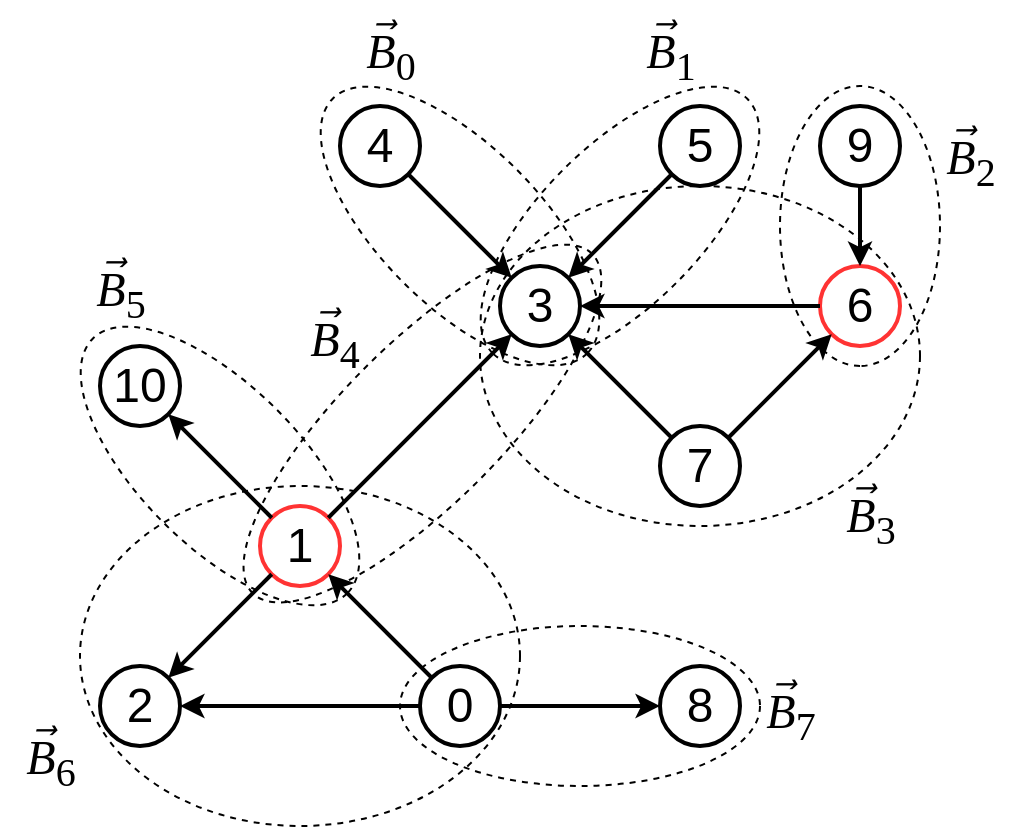 <mxfile version="24.7.16">
  <diagram name="Page-1" id="zdLS6XzUSG3x8lp1yBCd">
    <mxGraphModel dx="989" dy="580" grid="1" gridSize="10" guides="1" tooltips="1" connect="1" arrows="1" fold="1" page="1" pageScale="1" pageWidth="827" pageHeight="1169" background="none" math="0" shadow="0">
      <root>
        <mxCell id="0" />
        <mxCell id="1" parent="0" />
        <mxCell id="_PjYLiZ7u1xAUvMMXe8_-29" value="" style="ellipse;whiteSpace=wrap;html=1;fillColor=none;dashed=1;rotation=90;" parent="1" vertex="1">
          <mxGeometry x="530" y="90" width="140" height="80" as="geometry" />
        </mxCell>
        <mxCell id="_PjYLiZ7u1xAUvMMXe8_-32" value="" style="ellipse;whiteSpace=wrap;html=1;fillColor=none;dashed=1;" parent="1" vertex="1">
          <mxGeometry x="410" y="110" width="220" height="170" as="geometry" />
        </mxCell>
        <mxCell id="_PjYLiZ7u1xAUvMMXe8_-27" value="" style="ellipse;whiteSpace=wrap;html=1;fillColor=none;dashed=1;rotation=45;" parent="1" vertex="1">
          <mxGeometry x="190" y="210" width="180" height="80" as="geometry" />
        </mxCell>
        <mxCell id="_PjYLiZ7u1xAUvMMXe8_-31" value="" style="ellipse;whiteSpace=wrap;html=1;fillColor=none;dashed=1;" parent="1" vertex="1">
          <mxGeometry x="210" y="260" width="220" height="170" as="geometry" />
        </mxCell>
        <mxCell id="_PjYLiZ7u1xAUvMMXe8_-30" value="" style="ellipse;whiteSpace=wrap;html=1;fillColor=none;dashed=1;rotation=-225;" parent="1" vertex="1">
          <mxGeometry x="261.21" y="188.79" width="240" height="80" as="geometry" />
        </mxCell>
        <mxCell id="_PjYLiZ7u1xAUvMMXe8_-1" value="&lt;font face=&quot;Helvetica&quot; style=&quot;font-size: 24px;&quot;&gt;1&lt;/font&gt;" style="ellipse;whiteSpace=wrap;html=1;aspect=fixed;strokeWidth=2;strokeColor=#FF3333;" parent="1" vertex="1">
          <mxGeometry x="300" y="270" width="40" height="40" as="geometry" />
        </mxCell>
        <mxCell id="_PjYLiZ7u1xAUvMMXe8_-2" value="&lt;font face=&quot;Helvetica&quot; style=&quot;font-size: 24px;&quot;&gt;0&lt;/font&gt;" style="ellipse;whiteSpace=wrap;html=1;aspect=fixed;strokeWidth=2;" parent="1" vertex="1">
          <mxGeometry x="380" y="350" width="40" height="40" as="geometry" />
        </mxCell>
        <mxCell id="_PjYLiZ7u1xAUvMMXe8_-3" value="&lt;font face=&quot;Helvetica&quot; style=&quot;font-size: 24px;&quot;&gt;2&lt;/font&gt;" style="ellipse;whiteSpace=wrap;html=1;aspect=fixed;strokeWidth=2;" parent="1" vertex="1">
          <mxGeometry x="220" y="350" width="40" height="40" as="geometry" />
        </mxCell>
        <mxCell id="_PjYLiZ7u1xAUvMMXe8_-4" value="&lt;font face=&quot;Helvetica&quot; style=&quot;font-size: 24px;&quot;&gt;3&lt;/font&gt;" style="ellipse;whiteSpace=wrap;html=1;aspect=fixed;strokeWidth=2;" parent="1" vertex="1">
          <mxGeometry x="420" y="150" width="40" height="40" as="geometry" />
        </mxCell>
        <mxCell id="_PjYLiZ7u1xAUvMMXe8_-5" value="&lt;font face=&quot;Helvetica&quot; style=&quot;font-size: 24px;&quot;&gt;4&lt;/font&gt;" style="ellipse;whiteSpace=wrap;html=1;aspect=fixed;strokeWidth=2;" parent="1" vertex="1">
          <mxGeometry x="340" y="70" width="40" height="40" as="geometry" />
        </mxCell>
        <mxCell id="_PjYLiZ7u1xAUvMMXe8_-6" value="&lt;font face=&quot;Helvetica&quot; style=&quot;font-size: 24px;&quot;&gt;5&lt;/font&gt;" style="ellipse;whiteSpace=wrap;html=1;aspect=fixed;strokeWidth=2;" parent="1" vertex="1">
          <mxGeometry x="500" y="70" width="40" height="40" as="geometry" />
        </mxCell>
        <mxCell id="_PjYLiZ7u1xAUvMMXe8_-7" value="&lt;font face=&quot;Helvetica&quot; style=&quot;font-size: 24px;&quot;&gt;6&lt;/font&gt;" style="ellipse;whiteSpace=wrap;html=1;aspect=fixed;strokeWidth=2;strokeColor=#FF3333;" parent="1" vertex="1">
          <mxGeometry x="580" y="150" width="40" height="40" as="geometry" />
        </mxCell>
        <mxCell id="_PjYLiZ7u1xAUvMMXe8_-8" value="&lt;font face=&quot;Helvetica&quot; style=&quot;font-size: 24px;&quot;&gt;7&lt;/font&gt;" style="ellipse;whiteSpace=wrap;html=1;aspect=fixed;strokeWidth=2;" parent="1" vertex="1">
          <mxGeometry x="500" y="230" width="40" height="40" as="geometry" />
        </mxCell>
        <mxCell id="_PjYLiZ7u1xAUvMMXe8_-9" value="&lt;font face=&quot;Helvetica&quot; style=&quot;font-size: 24px;&quot;&gt;8&lt;/font&gt;" style="ellipse;whiteSpace=wrap;html=1;aspect=fixed;strokeWidth=2;" parent="1" vertex="1">
          <mxGeometry x="500" y="350" width="40" height="40" as="geometry" />
        </mxCell>
        <mxCell id="_PjYLiZ7u1xAUvMMXe8_-10" value="&lt;font face=&quot;Helvetica&quot; style=&quot;font-size: 24px;&quot;&gt;9&lt;/font&gt;" style="ellipse;whiteSpace=wrap;html=1;aspect=fixed;strokeWidth=2;" parent="1" vertex="1">
          <mxGeometry x="580" y="70" width="40" height="40" as="geometry" />
        </mxCell>
        <mxCell id="_PjYLiZ7u1xAUvMMXe8_-11" value="&lt;font face=&quot;Helvetica&quot; style=&quot;font-size: 24px;&quot;&gt;10&lt;/font&gt;" style="ellipse;whiteSpace=wrap;html=1;aspect=fixed;strokeWidth=2;" parent="1" vertex="1">
          <mxGeometry x="220" y="190" width="40" height="40" as="geometry" />
        </mxCell>
        <mxCell id="_PjYLiZ7u1xAUvMMXe8_-12" value="" style="endArrow=classic;html=1;rounded=0;exitX=0;exitY=0;exitDx=0;exitDy=0;entryX=1;entryY=1;entryDx=0;entryDy=0;strokeWidth=2;" parent="1" source="_PjYLiZ7u1xAUvMMXe8_-2" target="_PjYLiZ7u1xAUvMMXe8_-1" edge="1">
          <mxGeometry width="50" height="50" relative="1" as="geometry">
            <mxPoint x="580" y="490" as="sourcePoint" />
            <mxPoint x="630" y="440" as="targetPoint" />
          </mxGeometry>
        </mxCell>
        <mxCell id="_PjYLiZ7u1xAUvMMXe8_-14" value="" style="endArrow=classic;html=1;rounded=0;exitX=0;exitY=0.5;exitDx=0;exitDy=0;entryX=1;entryY=0.5;entryDx=0;entryDy=0;strokeWidth=2;" parent="1" source="_PjYLiZ7u1xAUvMMXe8_-2" target="_PjYLiZ7u1xAUvMMXe8_-3" edge="1">
          <mxGeometry width="50" height="50" relative="1" as="geometry">
            <mxPoint x="580" y="490" as="sourcePoint" />
            <mxPoint x="630" y="440" as="targetPoint" />
          </mxGeometry>
        </mxCell>
        <mxCell id="_PjYLiZ7u1xAUvMMXe8_-15" value="" style="endArrow=classic;html=1;rounded=0;exitX=0;exitY=1;exitDx=0;exitDy=0;entryX=1;entryY=0;entryDx=0;entryDy=0;strokeWidth=2;" parent="1" source="_PjYLiZ7u1xAUvMMXe8_-1" target="_PjYLiZ7u1xAUvMMXe8_-3" edge="1">
          <mxGeometry width="50" height="50" relative="1" as="geometry">
            <mxPoint x="396" y="366" as="sourcePoint" />
            <mxPoint x="344" y="314" as="targetPoint" />
          </mxGeometry>
        </mxCell>
        <mxCell id="_PjYLiZ7u1xAUvMMXe8_-16" value="" style="endArrow=classic;html=1;rounded=0;exitX=1;exitY=0.5;exitDx=0;exitDy=0;entryX=0;entryY=0.5;entryDx=0;entryDy=0;strokeWidth=2;" parent="1" source="_PjYLiZ7u1xAUvMMXe8_-2" target="_PjYLiZ7u1xAUvMMXe8_-9" edge="1">
          <mxGeometry width="50" height="50" relative="1" as="geometry">
            <mxPoint x="396" y="366" as="sourcePoint" />
            <mxPoint x="344" y="314" as="targetPoint" />
          </mxGeometry>
        </mxCell>
        <mxCell id="_PjYLiZ7u1xAUvMMXe8_-17" value="" style="endArrow=classic;html=1;rounded=0;strokeWidth=2;exitX=1;exitY=0;exitDx=0;exitDy=0;" parent="1" source="_PjYLiZ7u1xAUvMMXe8_-1" target="_PjYLiZ7u1xAUvMMXe8_-4" edge="1">
          <mxGeometry width="50" height="50" relative="1" as="geometry">
            <mxPoint x="370" y="236" as="sourcePoint" />
            <mxPoint x="590" y="340" as="targetPoint" />
          </mxGeometry>
        </mxCell>
        <mxCell id="_PjYLiZ7u1xAUvMMXe8_-18" value="" style="endArrow=classic;html=1;rounded=0;exitX=0;exitY=0;exitDx=0;exitDy=0;strokeWidth=2;entryX=1;entryY=1;entryDx=0;entryDy=0;" parent="1" source="_PjYLiZ7u1xAUvMMXe8_-1" target="_PjYLiZ7u1xAUvMMXe8_-11" edge="1">
          <mxGeometry width="50" height="50" relative="1" as="geometry">
            <mxPoint x="344" y="286" as="sourcePoint" />
            <mxPoint x="396" y="234" as="targetPoint" />
          </mxGeometry>
        </mxCell>
        <mxCell id="_PjYLiZ7u1xAUvMMXe8_-19" value="" style="endArrow=classic;html=1;rounded=0;exitX=1;exitY=1;exitDx=0;exitDy=0;strokeWidth=2;entryX=0;entryY=0;entryDx=0;entryDy=0;" parent="1" source="_PjYLiZ7u1xAUvMMXe8_-5" target="_PjYLiZ7u1xAUvMMXe8_-4" edge="1">
          <mxGeometry width="50" height="50" relative="1" as="geometry">
            <mxPoint x="384" y="246" as="sourcePoint" />
            <mxPoint x="436" y="194" as="targetPoint" />
          </mxGeometry>
        </mxCell>
        <mxCell id="_PjYLiZ7u1xAUvMMXe8_-20" value="" style="endArrow=classic;html=1;rounded=0;exitX=0;exitY=1;exitDx=0;exitDy=0;strokeWidth=2;entryX=1;entryY=0;entryDx=0;entryDy=0;" parent="1" source="_PjYLiZ7u1xAUvMMXe8_-6" target="_PjYLiZ7u1xAUvMMXe8_-4" edge="1">
          <mxGeometry width="50" height="50" relative="1" as="geometry">
            <mxPoint x="384" y="114" as="sourcePoint" />
            <mxPoint x="436" y="166" as="targetPoint" />
          </mxGeometry>
        </mxCell>
        <mxCell id="_PjYLiZ7u1xAUvMMXe8_-21" value="" style="endArrow=classic;html=1;rounded=0;exitX=0;exitY=0.5;exitDx=0;exitDy=0;strokeWidth=2;entryX=1;entryY=0.5;entryDx=0;entryDy=0;" parent="1" source="_PjYLiZ7u1xAUvMMXe8_-7" target="_PjYLiZ7u1xAUvMMXe8_-4" edge="1">
          <mxGeometry width="50" height="50" relative="1" as="geometry">
            <mxPoint x="516" y="114" as="sourcePoint" />
            <mxPoint x="464" y="166" as="targetPoint" />
          </mxGeometry>
        </mxCell>
        <mxCell id="_PjYLiZ7u1xAUvMMXe8_-22" value="" style="endArrow=classic;html=1;rounded=0;exitX=0;exitY=0;exitDx=0;exitDy=0;strokeWidth=2;entryX=1;entryY=1;entryDx=0;entryDy=0;" parent="1" source="_PjYLiZ7u1xAUvMMXe8_-8" target="_PjYLiZ7u1xAUvMMXe8_-4" edge="1">
          <mxGeometry width="50" height="50" relative="1" as="geometry">
            <mxPoint x="384" y="246" as="sourcePoint" />
            <mxPoint x="436" y="194" as="targetPoint" />
          </mxGeometry>
        </mxCell>
        <mxCell id="_PjYLiZ7u1xAUvMMXe8_-23" value="" style="endArrow=classic;html=1;rounded=0;exitX=1;exitY=0;exitDx=0;exitDy=0;strokeWidth=2;entryX=0;entryY=1;entryDx=0;entryDy=0;" parent="1" source="_PjYLiZ7u1xAUvMMXe8_-8" target="_PjYLiZ7u1xAUvMMXe8_-7" edge="1">
          <mxGeometry width="50" height="50" relative="1" as="geometry">
            <mxPoint x="516" y="246" as="sourcePoint" />
            <mxPoint x="464" y="194" as="targetPoint" />
          </mxGeometry>
        </mxCell>
        <mxCell id="_PjYLiZ7u1xAUvMMXe8_-24" value="" style="endArrow=classic;html=1;rounded=0;exitX=0.5;exitY=1;exitDx=0;exitDy=0;strokeWidth=2;entryX=0.5;entryY=0;entryDx=0;entryDy=0;" parent="1" source="_PjYLiZ7u1xAUvMMXe8_-10" target="_PjYLiZ7u1xAUvMMXe8_-7" edge="1">
          <mxGeometry width="50" height="50" relative="1" as="geometry">
            <mxPoint x="544" y="246" as="sourcePoint" />
            <mxPoint x="596" y="194" as="targetPoint" />
          </mxGeometry>
        </mxCell>
        <mxCell id="_PjYLiZ7u1xAUvMMXe8_-25" value="" style="ellipse;whiteSpace=wrap;html=1;fillColor=none;dashed=1;" parent="1" vertex="1">
          <mxGeometry x="370" y="330" width="180" height="80" as="geometry" />
        </mxCell>
        <mxCell id="_PjYLiZ7u1xAUvMMXe8_-26" value="" style="ellipse;whiteSpace=wrap;html=1;fillColor=none;dashed=1;rotation=45;shadow=0;" parent="1" vertex="1">
          <mxGeometry x="310" y="90" width="180" height="80" as="geometry" />
        </mxCell>
        <mxCell id="_PjYLiZ7u1xAUvMMXe8_-28" value="" style="ellipse;whiteSpace=wrap;html=1;fillColor=none;dashed=1;rotation=-225;" parent="1" vertex="1">
          <mxGeometry x="390" y="90" width="180" height="80" as="geometry" />
        </mxCell>
        <mxCell id="6iDnRRhyJ8Sl2pzdaK3T-1" value="&lt;span style=&quot;font-size: 24px; font-style: italic;&quot;&gt;B&lt;/span&gt;&lt;sub style=&quot;&quot;&gt;&lt;font style=&quot;font-size: 20px;&quot;&gt;2&lt;/font&gt;&lt;/sub&gt;" style="text;html=1;align=center;verticalAlign=middle;resizable=0;points=[];autosize=1;strokeColor=none;fillColor=none;strokeWidth=1;fontFamily=Times New Roman;fontStyle=0;fontSize=24;" vertex="1" parent="1">
          <mxGeometry x="630" y="73" width="50" height="50" as="geometry" />
        </mxCell>
        <mxCell id="6iDnRRhyJ8Sl2pzdaK3T-2" value="&lt;var class=&quot;vector&quot;&gt;&lt;span&gt;&lt;font style=&quot;font-size: 24px;&quot;&gt;⃗&lt;/font&gt;&lt;/span&gt;&lt;/var&gt;" style="text;html=1;align=center;verticalAlign=middle;resizable=0;points=[];autosize=1;strokeColor=none;fillColor=none;fontFamily=Times New Roman;" vertex="1" parent="1">
          <mxGeometry x="645" y="70" width="20" height="40" as="geometry" />
        </mxCell>
        <mxCell id="6iDnRRhyJ8Sl2pzdaK3T-3" value="&lt;span style=&quot;font-size: 24px; font-style: italic;&quot;&gt;B&lt;/span&gt;&lt;sub style=&quot;&quot;&gt;&lt;font style=&quot;font-size: 20px;&quot;&gt;0&lt;/font&gt;&lt;/sub&gt;" style="text;html=1;align=center;verticalAlign=middle;resizable=0;points=[];autosize=1;strokeColor=none;fillColor=none;strokeWidth=1;fontFamily=Times New Roman;fontStyle=0;fontSize=24;" vertex="1" parent="1">
          <mxGeometry x="340" y="20" width="50" height="50" as="geometry" />
        </mxCell>
        <mxCell id="6iDnRRhyJ8Sl2pzdaK3T-4" value="&lt;var class=&quot;vector&quot;&gt;&lt;span&gt;&lt;font style=&quot;font-size: 24px;&quot;&gt;⃗&lt;/font&gt;&lt;/span&gt;&lt;/var&gt;" style="text;html=1;align=center;verticalAlign=middle;resizable=0;points=[];autosize=1;strokeColor=none;fillColor=none;fontFamily=Times New Roman;" vertex="1" parent="1">
          <mxGeometry x="355" y="17" width="20" height="40" as="geometry" />
        </mxCell>
        <mxCell id="6iDnRRhyJ8Sl2pzdaK3T-5" value="&lt;span style=&quot;font-size: 24px; font-style: italic;&quot;&gt;B&lt;/span&gt;&lt;sub style=&quot;&quot;&gt;&lt;font style=&quot;font-size: 20px;&quot;&gt;1&lt;/font&gt;&lt;/sub&gt;" style="text;html=1;align=center;verticalAlign=middle;resizable=0;points=[];autosize=1;strokeColor=none;fillColor=none;strokeWidth=1;fontFamily=Times New Roman;fontStyle=0;fontSize=24;" vertex="1" parent="1">
          <mxGeometry x="480" y="20.0" width="50" height="50" as="geometry" />
        </mxCell>
        <mxCell id="6iDnRRhyJ8Sl2pzdaK3T-6" value="&lt;var class=&quot;vector&quot;&gt;&lt;span&gt;&lt;font style=&quot;font-size: 24px;&quot;&gt;⃗&lt;/font&gt;&lt;/span&gt;&lt;/var&gt;" style="text;html=1;align=center;verticalAlign=middle;resizable=0;points=[];autosize=1;strokeColor=none;fillColor=none;fontFamily=Times New Roman;" vertex="1" parent="1">
          <mxGeometry x="495" y="17.0" width="20" height="40" as="geometry" />
        </mxCell>
        <mxCell id="6iDnRRhyJ8Sl2pzdaK3T-7" value="&lt;span style=&quot;font-size: 24px; font-style: italic;&quot;&gt;B&lt;/span&gt;&lt;sub style=&quot;&quot;&gt;&lt;font style=&quot;font-size: 20px;&quot;&gt;3&lt;/font&gt;&lt;/sub&gt;" style="text;html=1;align=center;verticalAlign=middle;resizable=0;points=[];autosize=1;strokeColor=none;fillColor=none;strokeWidth=1;fontFamily=Times New Roman;fontStyle=0;fontSize=24;" vertex="1" parent="1">
          <mxGeometry x="580" y="252" width="50" height="50" as="geometry" />
        </mxCell>
        <mxCell id="6iDnRRhyJ8Sl2pzdaK3T-8" value="&lt;var class=&quot;vector&quot;&gt;&lt;span&gt;&lt;font style=&quot;font-size: 24px;&quot;&gt;⃗&lt;/font&gt;&lt;/span&gt;&lt;/var&gt;" style="text;html=1;align=center;verticalAlign=middle;resizable=0;points=[];autosize=1;strokeColor=none;fillColor=none;fontFamily=Times New Roman;" vertex="1" parent="1">
          <mxGeometry x="595" y="249" width="20" height="40" as="geometry" />
        </mxCell>
        <mxCell id="6iDnRRhyJ8Sl2pzdaK3T-9" value="&lt;span style=&quot;font-size: 24px; font-style: italic;&quot;&gt;B&lt;/span&gt;&lt;sub style=&quot;&quot;&gt;&lt;font style=&quot;font-size: 20px;&quot;&gt;4&lt;/font&gt;&lt;/sub&gt;" style="text;html=1;align=center;verticalAlign=middle;resizable=0;points=[];autosize=1;strokeColor=none;fillColor=none;strokeWidth=1;fontFamily=Times New Roman;fontStyle=0;fontSize=24;" vertex="1" parent="1">
          <mxGeometry x="312" y="164" width="50" height="50" as="geometry" />
        </mxCell>
        <mxCell id="6iDnRRhyJ8Sl2pzdaK3T-10" value="&lt;var class=&quot;vector&quot;&gt;&lt;span&gt;&lt;font style=&quot;font-size: 24px;&quot;&gt;⃗&lt;/font&gt;&lt;/span&gt;&lt;/var&gt;" style="text;html=1;align=center;verticalAlign=middle;resizable=0;points=[];autosize=1;strokeColor=none;fillColor=none;fontFamily=Times New Roman;" vertex="1" parent="1">
          <mxGeometry x="327" y="161" width="20" height="40" as="geometry" />
        </mxCell>
        <mxCell id="6iDnRRhyJ8Sl2pzdaK3T-11" value="&lt;span style=&quot;font-size: 24px; font-style: italic;&quot;&gt;B&lt;/span&gt;&lt;sub style=&quot;&quot;&gt;&lt;font style=&quot;font-size: 20px;&quot;&gt;5&lt;/font&gt;&lt;/sub&gt;" style="text;html=1;align=center;verticalAlign=middle;resizable=0;points=[];autosize=1;strokeColor=none;fillColor=none;strokeWidth=1;fontFamily=Times New Roman;fontStyle=0;fontSize=24;" vertex="1" parent="1">
          <mxGeometry x="205" y="138.79" width="50" height="50" as="geometry" />
        </mxCell>
        <mxCell id="6iDnRRhyJ8Sl2pzdaK3T-12" value="&lt;var class=&quot;vector&quot;&gt;&lt;span&gt;&lt;font style=&quot;font-size: 24px;&quot;&gt;⃗&lt;/font&gt;&lt;/span&gt;&lt;/var&gt;" style="text;html=1;align=center;verticalAlign=middle;resizable=0;points=[];autosize=1;strokeColor=none;fillColor=none;fontFamily=Times New Roman;" vertex="1" parent="1">
          <mxGeometry x="220" y="135.79" width="20" height="40" as="geometry" />
        </mxCell>
        <mxCell id="6iDnRRhyJ8Sl2pzdaK3T-13" value="&lt;span style=&quot;font-size: 24px; font-style: italic;&quot;&gt;B&lt;/span&gt;&lt;sub style=&quot;&quot;&gt;&lt;font style=&quot;font-size: 20px;&quot;&gt;6&lt;/font&gt;&lt;/sub&gt;" style="text;html=1;align=center;verticalAlign=middle;resizable=0;points=[];autosize=1;strokeColor=none;fillColor=none;strokeWidth=1;fontFamily=Times New Roman;fontStyle=0;fontSize=24;" vertex="1" parent="1">
          <mxGeometry x="170" y="373" width="50" height="50" as="geometry" />
        </mxCell>
        <mxCell id="6iDnRRhyJ8Sl2pzdaK3T-14" value="&lt;var class=&quot;vector&quot;&gt;&lt;span&gt;&lt;font style=&quot;font-size: 24px;&quot;&gt;⃗&lt;/font&gt;&lt;/span&gt;&lt;/var&gt;" style="text;html=1;align=center;verticalAlign=middle;resizable=0;points=[];autosize=1;strokeColor=none;fillColor=none;fontFamily=Times New Roman;" vertex="1" parent="1">
          <mxGeometry x="185" y="370" width="20" height="40" as="geometry" />
        </mxCell>
        <mxCell id="6iDnRRhyJ8Sl2pzdaK3T-15" value="&lt;span style=&quot;font-size: 24px; font-style: italic;&quot;&gt;B&lt;/span&gt;&lt;sub style=&quot;&quot;&gt;&lt;font style=&quot;font-size: 20px;&quot;&gt;7&lt;/font&gt;&lt;/sub&gt;" style="text;html=1;align=center;verticalAlign=middle;resizable=0;points=[];autosize=1;strokeColor=none;fillColor=none;strokeWidth=1;fontFamily=Times New Roman;fontStyle=0;fontSize=24;" vertex="1" parent="1">
          <mxGeometry x="540" y="350" width="50" height="50" as="geometry" />
        </mxCell>
        <mxCell id="6iDnRRhyJ8Sl2pzdaK3T-16" value="&lt;var class=&quot;vector&quot;&gt;&lt;span&gt;&lt;font style=&quot;font-size: 24px;&quot;&gt;⃗&lt;/font&gt;&lt;/span&gt;&lt;/var&gt;" style="text;html=1;align=center;verticalAlign=middle;resizable=0;points=[];autosize=1;strokeColor=none;fillColor=none;fontFamily=Times New Roman;" vertex="1" parent="1">
          <mxGeometry x="555" y="347" width="20" height="40" as="geometry" />
        </mxCell>
      </root>
    </mxGraphModel>
  </diagram>
</mxfile>
